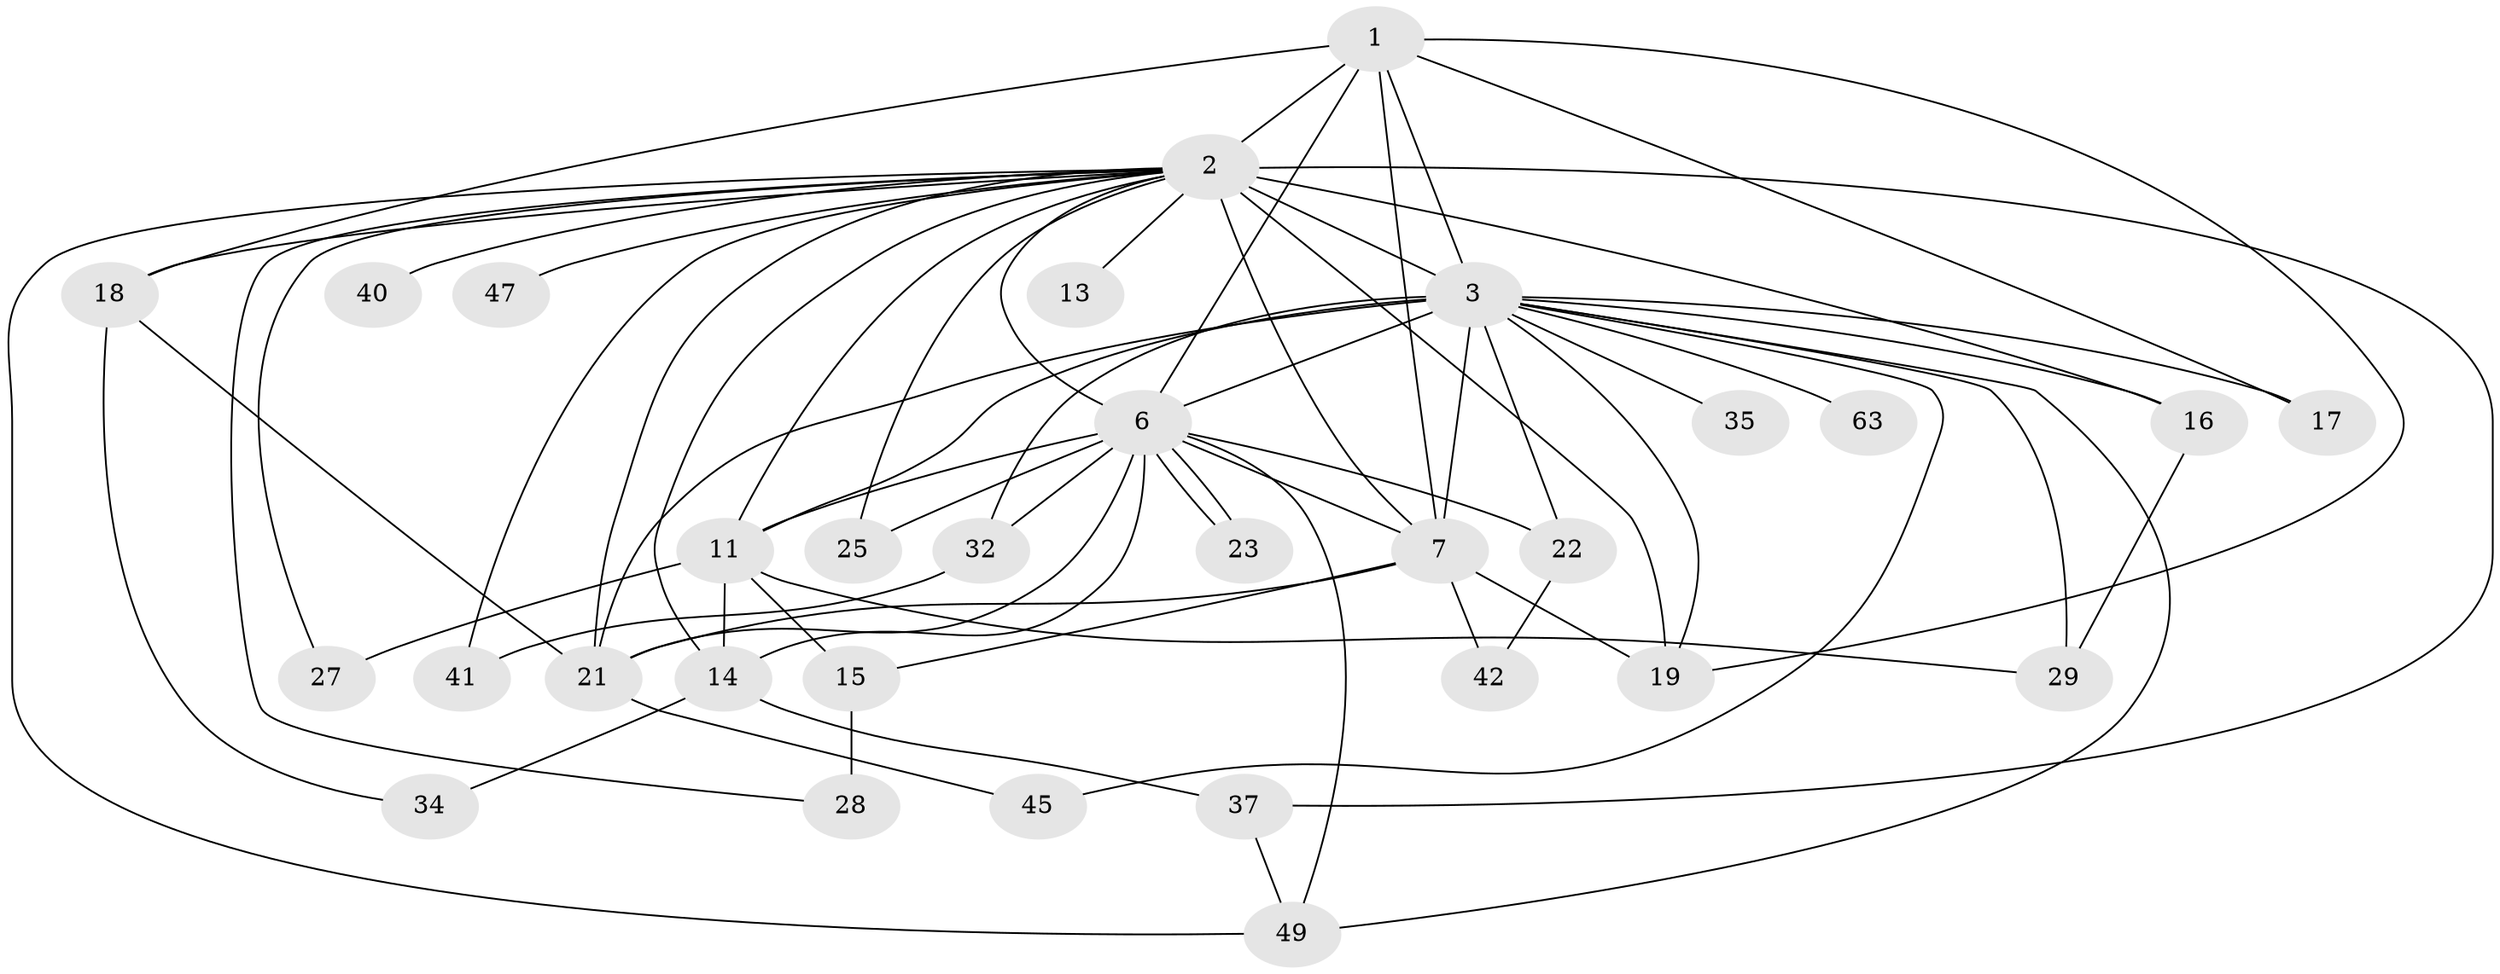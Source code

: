 // original degree distribution, {14: 0.015873015873015872, 15: 0.031746031746031744, 19: 0.015873015873015872, 20: 0.015873015873015872, 22: 0.015873015873015872, 17: 0.015873015873015872, 18: 0.015873015873015872, 12: 0.015873015873015872, 11: 0.015873015873015872, 8: 0.015873015873015872, 2: 0.5396825396825397, 3: 0.1746031746031746, 4: 0.09523809523809523, 6: 0.015873015873015872}
// Generated by graph-tools (version 1.1) at 2025/14/03/09/25 04:14:04]
// undirected, 31 vertices, 67 edges
graph export_dot {
graph [start="1"]
  node [color=gray90,style=filled];
  1;
  2 [super="+61+39+4+20"];
  3 [super="+30+10+8"];
  6;
  7 [super="+12+26+9"];
  11;
  13 [super="+33"];
  14 [super="+24"];
  15;
  16;
  17;
  18;
  19 [super="+55+54"];
  21 [super="+31"];
  22;
  23;
  25;
  27;
  28;
  29 [super="+59"];
  32;
  34;
  35;
  37 [super="+50"];
  40;
  41;
  42;
  45;
  47;
  49 [super="+62"];
  63;
  1 -- 2 [weight=3];
  1 -- 3 [weight=4];
  1 -- 6;
  1 -- 7 [weight=3];
  1 -- 17;
  1 -- 18;
  1 -- 19;
  2 -- 3 [weight=9];
  2 -- 6 [weight=7];
  2 -- 7 [weight=10];
  2 -- 19;
  2 -- 14;
  2 -- 13 [weight=2];
  2 -- 18;
  2 -- 25;
  2 -- 27;
  2 -- 28;
  2 -- 37 [weight=2];
  2 -- 40;
  2 -- 41;
  2 -- 47;
  2 -- 49;
  2 -- 16;
  2 -- 11;
  2 -- 21;
  3 -- 6 [weight=3];
  3 -- 7 [weight=6];
  3 -- 11 [weight=2];
  3 -- 22;
  3 -- 45;
  3 -- 49;
  3 -- 19;
  3 -- 35 [weight=2];
  3 -- 16 [weight=2];
  3 -- 32;
  3 -- 17;
  3 -- 21 [weight=2];
  3 -- 29;
  3 -- 63;
  6 -- 7 [weight=2];
  6 -- 11;
  6 -- 14;
  6 -- 22;
  6 -- 23;
  6 -- 23;
  6 -- 25;
  6 -- 32;
  6 -- 49;
  6 -- 21;
  7 -- 21 [weight=2];
  7 -- 42;
  7 -- 19 [weight=2];
  7 -- 15;
  11 -- 14;
  11 -- 15;
  11 -- 27;
  11 -- 29;
  14 -- 34;
  14 -- 37;
  15 -- 28;
  16 -- 29;
  18 -- 34;
  18 -- 21;
  21 -- 45;
  22 -- 42;
  32 -- 41;
  37 -- 49;
}
